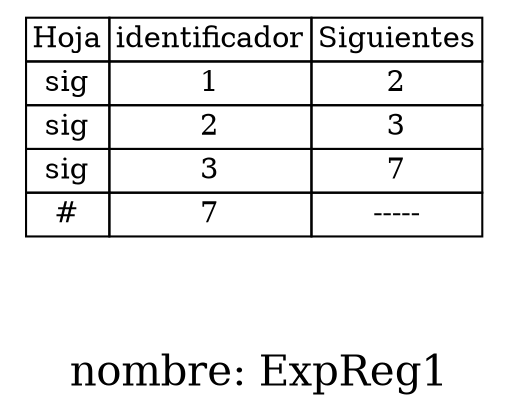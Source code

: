 digraph G { 

tbl [ 
 shape=plaintext 
 label=< 
 <table border='0' cellborder='1'  cellspacing='0'> 
<tr><td>Hoja</td><td>identificador</td><td>Siguientes</td></tr> 
<tr><td>sig</td><td>1</td><td>2</td></tr> 
<tr><td>sig</td><td>2</td><td>3</td></tr> 
<tr><td>sig</td><td>3</td><td>7</td></tr> 
<tr><td>#</td><td>7</td><td>-----</td></tr> 
</table> 
 >];
label ="

 nombre: ExpReg1" ;
 fontsize=20;

 }
